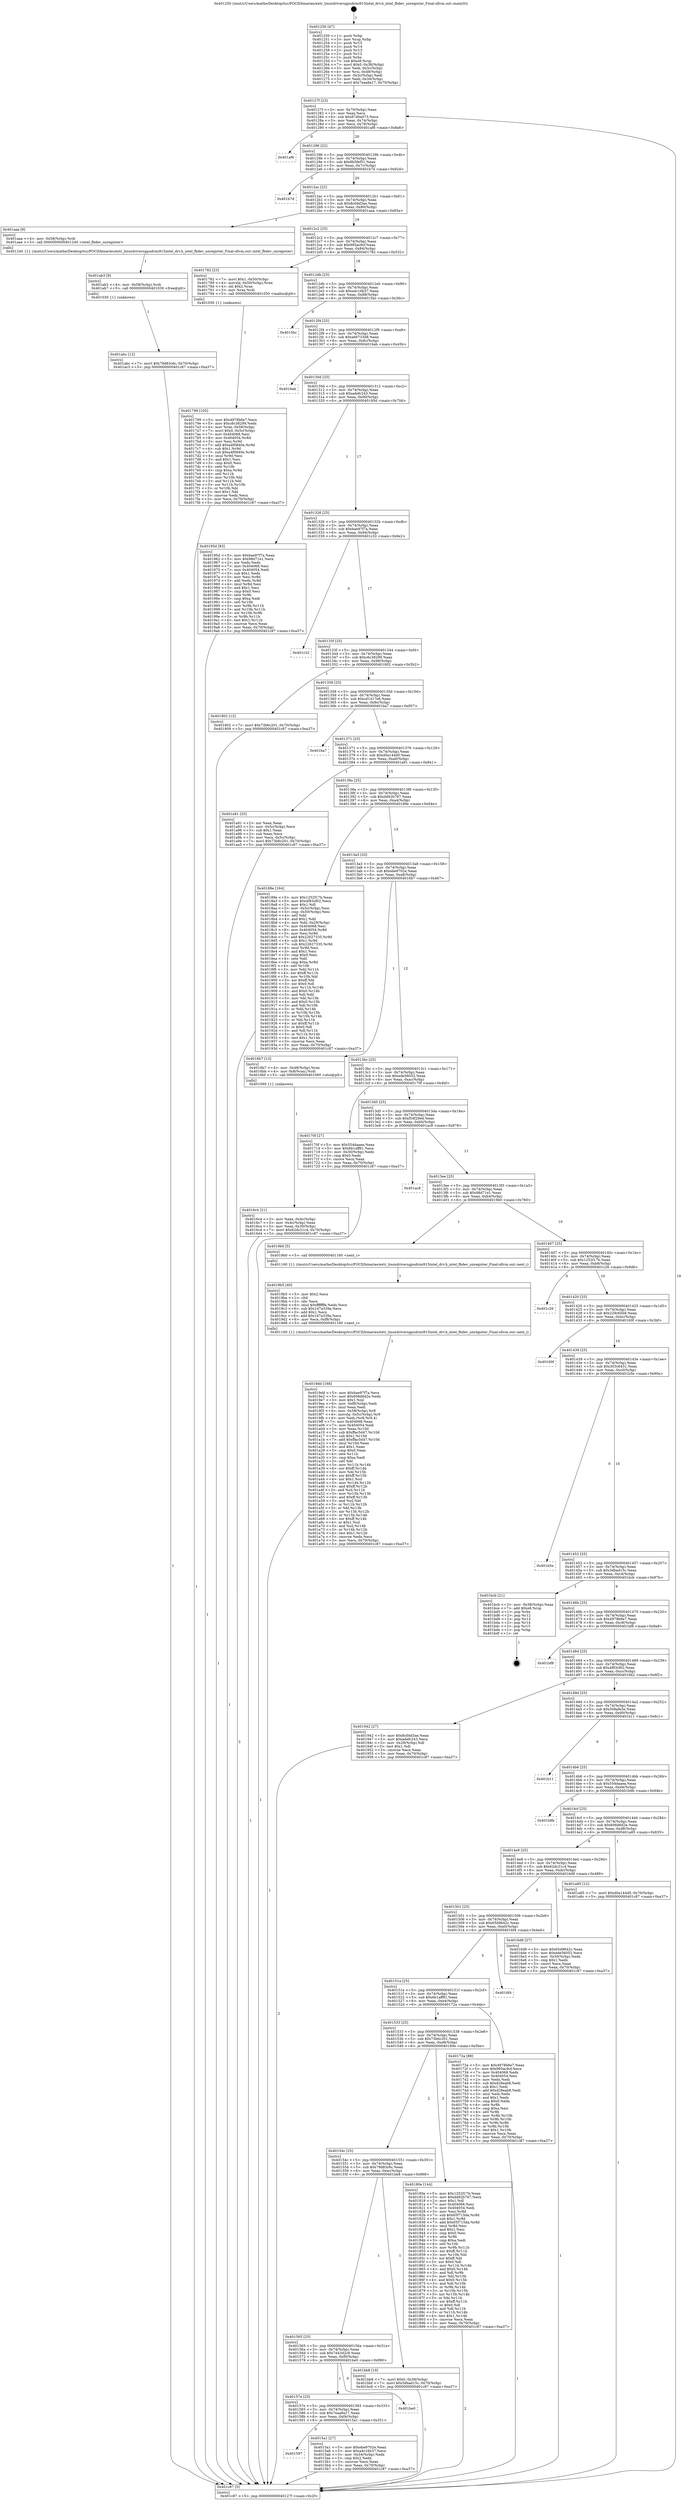digraph "0x401250" {
  label = "0x401250 (/mnt/c/Users/mathe/Desktop/tcc/POCII/binaries/extr_linuxdriversgpudrmi915intel_drv.h_intel_fbdev_unregister_Final-ollvm.out::main(0))"
  labelloc = "t"
  node[shape=record]

  Entry [label="",width=0.3,height=0.3,shape=circle,fillcolor=black,style=filled]
  "0x40127f" [label="{
     0x40127f [23]\l
     | [instrs]\l
     &nbsp;&nbsp;0x40127f \<+3\>: mov -0x70(%rbp),%eax\l
     &nbsp;&nbsp;0x401282 \<+2\>: mov %eax,%ecx\l
     &nbsp;&nbsp;0x401284 \<+6\>: sub $0x87d0a073,%ecx\l
     &nbsp;&nbsp;0x40128a \<+3\>: mov %eax,-0x74(%rbp)\l
     &nbsp;&nbsp;0x40128d \<+3\>: mov %ecx,-0x78(%rbp)\l
     &nbsp;&nbsp;0x401290 \<+6\>: je 0000000000401af6 \<main+0x8a6\>\l
  }"]
  "0x401af6" [label="{
     0x401af6\l
  }", style=dashed]
  "0x401296" [label="{
     0x401296 [22]\l
     | [instrs]\l
     &nbsp;&nbsp;0x401296 \<+5\>: jmp 000000000040129b \<main+0x4b\>\l
     &nbsp;&nbsp;0x40129b \<+3\>: mov -0x74(%rbp),%eax\l
     &nbsp;&nbsp;0x40129e \<+5\>: sub $0x8b5fef51,%eax\l
     &nbsp;&nbsp;0x4012a3 \<+3\>: mov %eax,-0x7c(%rbp)\l
     &nbsp;&nbsp;0x4012a6 \<+6\>: je 0000000000401b7d \<main+0x92d\>\l
  }"]
  Exit [label="",width=0.3,height=0.3,shape=circle,fillcolor=black,style=filled,peripheries=2]
  "0x401b7d" [label="{
     0x401b7d\l
  }", style=dashed]
  "0x4012ac" [label="{
     0x4012ac [22]\l
     | [instrs]\l
     &nbsp;&nbsp;0x4012ac \<+5\>: jmp 00000000004012b1 \<main+0x61\>\l
     &nbsp;&nbsp;0x4012b1 \<+3\>: mov -0x74(%rbp),%eax\l
     &nbsp;&nbsp;0x4012b4 \<+5\>: sub $0x8c0dd3ae,%eax\l
     &nbsp;&nbsp;0x4012b9 \<+3\>: mov %eax,-0x80(%rbp)\l
     &nbsp;&nbsp;0x4012bc \<+6\>: je 0000000000401aaa \<main+0x85a\>\l
  }"]
  "0x401abc" [label="{
     0x401abc [12]\l
     | [instrs]\l
     &nbsp;&nbsp;0x401abc \<+7\>: movl $0x79d83c6c,-0x70(%rbp)\l
     &nbsp;&nbsp;0x401ac3 \<+5\>: jmp 0000000000401c87 \<main+0xa37\>\l
  }"]
  "0x401aaa" [label="{
     0x401aaa [9]\l
     | [instrs]\l
     &nbsp;&nbsp;0x401aaa \<+4\>: mov -0x58(%rbp),%rdi\l
     &nbsp;&nbsp;0x401aae \<+5\>: call 0000000000401240 \<intel_fbdev_unregister\>\l
     | [calls]\l
     &nbsp;&nbsp;0x401240 \{1\} (/mnt/c/Users/mathe/Desktop/tcc/POCII/binaries/extr_linuxdriversgpudrmi915intel_drv.h_intel_fbdev_unregister_Final-ollvm.out::intel_fbdev_unregister)\l
  }"]
  "0x4012c2" [label="{
     0x4012c2 [25]\l
     | [instrs]\l
     &nbsp;&nbsp;0x4012c2 \<+5\>: jmp 00000000004012c7 \<main+0x77\>\l
     &nbsp;&nbsp;0x4012c7 \<+3\>: mov -0x74(%rbp),%eax\l
     &nbsp;&nbsp;0x4012ca \<+5\>: sub $0x995ac9cf,%eax\l
     &nbsp;&nbsp;0x4012cf \<+6\>: mov %eax,-0x84(%rbp)\l
     &nbsp;&nbsp;0x4012d5 \<+6\>: je 0000000000401782 \<main+0x532\>\l
  }"]
  "0x401ab3" [label="{
     0x401ab3 [9]\l
     | [instrs]\l
     &nbsp;&nbsp;0x401ab3 \<+4\>: mov -0x58(%rbp),%rdi\l
     &nbsp;&nbsp;0x401ab7 \<+5\>: call 0000000000401030 \<free@plt\>\l
     | [calls]\l
     &nbsp;&nbsp;0x401030 \{1\} (unknown)\l
  }"]
  "0x401782" [label="{
     0x401782 [23]\l
     | [instrs]\l
     &nbsp;&nbsp;0x401782 \<+7\>: movl $0x1,-0x50(%rbp)\l
     &nbsp;&nbsp;0x401789 \<+4\>: movslq -0x50(%rbp),%rax\l
     &nbsp;&nbsp;0x40178d \<+4\>: shl $0x2,%rax\l
     &nbsp;&nbsp;0x401791 \<+3\>: mov %rax,%rdi\l
     &nbsp;&nbsp;0x401794 \<+5\>: call 0000000000401050 \<malloc@plt\>\l
     | [calls]\l
     &nbsp;&nbsp;0x401050 \{1\} (unknown)\l
  }"]
  "0x4012db" [label="{
     0x4012db [25]\l
     | [instrs]\l
     &nbsp;&nbsp;0x4012db \<+5\>: jmp 00000000004012e0 \<main+0x90\>\l
     &nbsp;&nbsp;0x4012e0 \<+3\>: mov -0x74(%rbp),%eax\l
     &nbsp;&nbsp;0x4012e3 \<+5\>: sub $0xa4c16b37,%eax\l
     &nbsp;&nbsp;0x4012e8 \<+6\>: mov %eax,-0x88(%rbp)\l
     &nbsp;&nbsp;0x4012ee \<+6\>: je 00000000004015bc \<main+0x36c\>\l
  }"]
  "0x4019dd" [label="{
     0x4019dd [168]\l
     | [instrs]\l
     &nbsp;&nbsp;0x4019dd \<+5\>: mov $0xbae97f7a,%ecx\l
     &nbsp;&nbsp;0x4019e2 \<+5\>: mov $0x606d6d2e,%edx\l
     &nbsp;&nbsp;0x4019e7 \<+3\>: mov $0x1,%sil\l
     &nbsp;&nbsp;0x4019ea \<+6\>: mov -0xf8(%rbp),%edi\l
     &nbsp;&nbsp;0x4019f0 \<+3\>: imul %eax,%edi\l
     &nbsp;&nbsp;0x4019f3 \<+4\>: mov -0x58(%rbp),%r8\l
     &nbsp;&nbsp;0x4019f7 \<+4\>: movslq -0x5c(%rbp),%r9\l
     &nbsp;&nbsp;0x4019fb \<+4\>: mov %edi,(%r8,%r9,4)\l
     &nbsp;&nbsp;0x4019ff \<+7\>: mov 0x404068,%eax\l
     &nbsp;&nbsp;0x401a06 \<+7\>: mov 0x404054,%edi\l
     &nbsp;&nbsp;0x401a0d \<+3\>: mov %eax,%r10d\l
     &nbsp;&nbsp;0x401a10 \<+7\>: sub $0xffac5d47,%r10d\l
     &nbsp;&nbsp;0x401a17 \<+4\>: sub $0x1,%r10d\l
     &nbsp;&nbsp;0x401a1b \<+7\>: add $0xffac5d47,%r10d\l
     &nbsp;&nbsp;0x401a22 \<+4\>: imul %r10d,%eax\l
     &nbsp;&nbsp;0x401a26 \<+3\>: and $0x1,%eax\l
     &nbsp;&nbsp;0x401a29 \<+3\>: cmp $0x0,%eax\l
     &nbsp;&nbsp;0x401a2c \<+4\>: sete %r11b\l
     &nbsp;&nbsp;0x401a30 \<+3\>: cmp $0xa,%edi\l
     &nbsp;&nbsp;0x401a33 \<+3\>: setl %bl\l
     &nbsp;&nbsp;0x401a36 \<+3\>: mov %r11b,%r14b\l
     &nbsp;&nbsp;0x401a39 \<+4\>: xor $0xff,%r14b\l
     &nbsp;&nbsp;0x401a3d \<+3\>: mov %bl,%r15b\l
     &nbsp;&nbsp;0x401a40 \<+4\>: xor $0xff,%r15b\l
     &nbsp;&nbsp;0x401a44 \<+4\>: xor $0x1,%sil\l
     &nbsp;&nbsp;0x401a48 \<+3\>: mov %r14b,%r12b\l
     &nbsp;&nbsp;0x401a4b \<+4\>: and $0xff,%r12b\l
     &nbsp;&nbsp;0x401a4f \<+3\>: and %sil,%r11b\l
     &nbsp;&nbsp;0x401a52 \<+3\>: mov %r15b,%r13b\l
     &nbsp;&nbsp;0x401a55 \<+4\>: and $0xff,%r13b\l
     &nbsp;&nbsp;0x401a59 \<+3\>: and %sil,%bl\l
     &nbsp;&nbsp;0x401a5c \<+3\>: or %r11b,%r12b\l
     &nbsp;&nbsp;0x401a5f \<+3\>: or %bl,%r13b\l
     &nbsp;&nbsp;0x401a62 \<+3\>: xor %r13b,%r12b\l
     &nbsp;&nbsp;0x401a65 \<+3\>: or %r15b,%r14b\l
     &nbsp;&nbsp;0x401a68 \<+4\>: xor $0xff,%r14b\l
     &nbsp;&nbsp;0x401a6c \<+4\>: or $0x1,%sil\l
     &nbsp;&nbsp;0x401a70 \<+3\>: and %sil,%r14b\l
     &nbsp;&nbsp;0x401a73 \<+3\>: or %r14b,%r12b\l
     &nbsp;&nbsp;0x401a76 \<+4\>: test $0x1,%r12b\l
     &nbsp;&nbsp;0x401a7a \<+3\>: cmovne %edx,%ecx\l
     &nbsp;&nbsp;0x401a7d \<+3\>: mov %ecx,-0x70(%rbp)\l
     &nbsp;&nbsp;0x401a80 \<+5\>: jmp 0000000000401c87 \<main+0xa37\>\l
  }"]
  "0x4015bc" [label="{
     0x4015bc\l
  }", style=dashed]
  "0x4012f4" [label="{
     0x4012f4 [25]\l
     | [instrs]\l
     &nbsp;&nbsp;0x4012f4 \<+5\>: jmp 00000000004012f9 \<main+0xa9\>\l
     &nbsp;&nbsp;0x4012f9 \<+3\>: mov -0x74(%rbp),%eax\l
     &nbsp;&nbsp;0x4012fc \<+5\>: sub $0xa66733d8,%eax\l
     &nbsp;&nbsp;0x401301 \<+6\>: mov %eax,-0x8c(%rbp)\l
     &nbsp;&nbsp;0x401307 \<+6\>: je 00000000004016ab \<main+0x45b\>\l
  }"]
  "0x4019b5" [label="{
     0x4019b5 [40]\l
     | [instrs]\l
     &nbsp;&nbsp;0x4019b5 \<+5\>: mov $0x2,%ecx\l
     &nbsp;&nbsp;0x4019ba \<+1\>: cltd\l
     &nbsp;&nbsp;0x4019bb \<+2\>: idiv %ecx\l
     &nbsp;&nbsp;0x4019bd \<+6\>: imul $0xfffffffe,%edx,%ecx\l
     &nbsp;&nbsp;0x4019c3 \<+6\>: sub $0x1d7a339a,%ecx\l
     &nbsp;&nbsp;0x4019c9 \<+3\>: add $0x1,%ecx\l
     &nbsp;&nbsp;0x4019cc \<+6\>: add $0x1d7a339a,%ecx\l
     &nbsp;&nbsp;0x4019d2 \<+6\>: mov %ecx,-0xf8(%rbp)\l
     &nbsp;&nbsp;0x4019d8 \<+5\>: call 0000000000401160 \<next_i\>\l
     | [calls]\l
     &nbsp;&nbsp;0x401160 \{1\} (/mnt/c/Users/mathe/Desktop/tcc/POCII/binaries/extr_linuxdriversgpudrmi915intel_drv.h_intel_fbdev_unregister_Final-ollvm.out::next_i)\l
  }"]
  "0x4016ab" [label="{
     0x4016ab\l
  }", style=dashed]
  "0x40130d" [label="{
     0x40130d [25]\l
     | [instrs]\l
     &nbsp;&nbsp;0x40130d \<+5\>: jmp 0000000000401312 \<main+0xc2\>\l
     &nbsp;&nbsp;0x401312 \<+3\>: mov -0x74(%rbp),%eax\l
     &nbsp;&nbsp;0x401315 \<+5\>: sub $0xadefc243,%eax\l
     &nbsp;&nbsp;0x40131a \<+6\>: mov %eax,-0x90(%rbp)\l
     &nbsp;&nbsp;0x401320 \<+6\>: je 000000000040195d \<main+0x70d\>\l
  }"]
  "0x401799" [label="{
     0x401799 [105]\l
     | [instrs]\l
     &nbsp;&nbsp;0x401799 \<+5\>: mov $0x4978b6e7,%ecx\l
     &nbsp;&nbsp;0x40179e \<+5\>: mov $0xc6c38299,%edx\l
     &nbsp;&nbsp;0x4017a3 \<+4\>: mov %rax,-0x58(%rbp)\l
     &nbsp;&nbsp;0x4017a7 \<+7\>: movl $0x0,-0x5c(%rbp)\l
     &nbsp;&nbsp;0x4017ae \<+7\>: mov 0x404068,%esi\l
     &nbsp;&nbsp;0x4017b5 \<+8\>: mov 0x404054,%r8d\l
     &nbsp;&nbsp;0x4017bd \<+3\>: mov %esi,%r9d\l
     &nbsp;&nbsp;0x4017c0 \<+7\>: add $0xa4f0840e,%r9d\l
     &nbsp;&nbsp;0x4017c7 \<+4\>: sub $0x1,%r9d\l
     &nbsp;&nbsp;0x4017cb \<+7\>: sub $0xa4f0840e,%r9d\l
     &nbsp;&nbsp;0x4017d2 \<+4\>: imul %r9d,%esi\l
     &nbsp;&nbsp;0x4017d6 \<+3\>: and $0x1,%esi\l
     &nbsp;&nbsp;0x4017d9 \<+3\>: cmp $0x0,%esi\l
     &nbsp;&nbsp;0x4017dc \<+4\>: sete %r10b\l
     &nbsp;&nbsp;0x4017e0 \<+4\>: cmp $0xa,%r8d\l
     &nbsp;&nbsp;0x4017e4 \<+4\>: setl %r11b\l
     &nbsp;&nbsp;0x4017e8 \<+3\>: mov %r10b,%bl\l
     &nbsp;&nbsp;0x4017eb \<+3\>: and %r11b,%bl\l
     &nbsp;&nbsp;0x4017ee \<+3\>: xor %r11b,%r10b\l
     &nbsp;&nbsp;0x4017f1 \<+3\>: or %r10b,%bl\l
     &nbsp;&nbsp;0x4017f4 \<+3\>: test $0x1,%bl\l
     &nbsp;&nbsp;0x4017f7 \<+3\>: cmovne %edx,%ecx\l
     &nbsp;&nbsp;0x4017fa \<+3\>: mov %ecx,-0x70(%rbp)\l
     &nbsp;&nbsp;0x4017fd \<+5\>: jmp 0000000000401c87 \<main+0xa37\>\l
  }"]
  "0x40195d" [label="{
     0x40195d [83]\l
     | [instrs]\l
     &nbsp;&nbsp;0x40195d \<+5\>: mov $0xbae97f7a,%eax\l
     &nbsp;&nbsp;0x401962 \<+5\>: mov $0x98d71e1,%ecx\l
     &nbsp;&nbsp;0x401967 \<+2\>: xor %edx,%edx\l
     &nbsp;&nbsp;0x401969 \<+7\>: mov 0x404068,%esi\l
     &nbsp;&nbsp;0x401970 \<+7\>: mov 0x404054,%edi\l
     &nbsp;&nbsp;0x401977 \<+3\>: sub $0x1,%edx\l
     &nbsp;&nbsp;0x40197a \<+3\>: mov %esi,%r8d\l
     &nbsp;&nbsp;0x40197d \<+3\>: add %edx,%r8d\l
     &nbsp;&nbsp;0x401980 \<+4\>: imul %r8d,%esi\l
     &nbsp;&nbsp;0x401984 \<+3\>: and $0x1,%esi\l
     &nbsp;&nbsp;0x401987 \<+3\>: cmp $0x0,%esi\l
     &nbsp;&nbsp;0x40198a \<+4\>: sete %r9b\l
     &nbsp;&nbsp;0x40198e \<+3\>: cmp $0xa,%edi\l
     &nbsp;&nbsp;0x401991 \<+4\>: setl %r10b\l
     &nbsp;&nbsp;0x401995 \<+3\>: mov %r9b,%r11b\l
     &nbsp;&nbsp;0x401998 \<+3\>: and %r10b,%r11b\l
     &nbsp;&nbsp;0x40199b \<+3\>: xor %r10b,%r9b\l
     &nbsp;&nbsp;0x40199e \<+3\>: or %r9b,%r11b\l
     &nbsp;&nbsp;0x4019a1 \<+4\>: test $0x1,%r11b\l
     &nbsp;&nbsp;0x4019a5 \<+3\>: cmovne %ecx,%eax\l
     &nbsp;&nbsp;0x4019a8 \<+3\>: mov %eax,-0x70(%rbp)\l
     &nbsp;&nbsp;0x4019ab \<+5\>: jmp 0000000000401c87 \<main+0xa37\>\l
  }"]
  "0x401326" [label="{
     0x401326 [25]\l
     | [instrs]\l
     &nbsp;&nbsp;0x401326 \<+5\>: jmp 000000000040132b \<main+0xdb\>\l
     &nbsp;&nbsp;0x40132b \<+3\>: mov -0x74(%rbp),%eax\l
     &nbsp;&nbsp;0x40132e \<+5\>: sub $0xbae97f7a,%eax\l
     &nbsp;&nbsp;0x401333 \<+6\>: mov %eax,-0x94(%rbp)\l
     &nbsp;&nbsp;0x401339 \<+6\>: je 0000000000401c32 \<main+0x9e2\>\l
  }"]
  "0x4016c4" [label="{
     0x4016c4 [21]\l
     | [instrs]\l
     &nbsp;&nbsp;0x4016c4 \<+3\>: mov %eax,-0x4c(%rbp)\l
     &nbsp;&nbsp;0x4016c7 \<+3\>: mov -0x4c(%rbp),%eax\l
     &nbsp;&nbsp;0x4016ca \<+3\>: mov %eax,-0x30(%rbp)\l
     &nbsp;&nbsp;0x4016cd \<+7\>: movl $0x62dc31c4,-0x70(%rbp)\l
     &nbsp;&nbsp;0x4016d4 \<+5\>: jmp 0000000000401c87 \<main+0xa37\>\l
  }"]
  "0x401c32" [label="{
     0x401c32\l
  }", style=dashed]
  "0x40133f" [label="{
     0x40133f [25]\l
     | [instrs]\l
     &nbsp;&nbsp;0x40133f \<+5\>: jmp 0000000000401344 \<main+0xf4\>\l
     &nbsp;&nbsp;0x401344 \<+3\>: mov -0x74(%rbp),%eax\l
     &nbsp;&nbsp;0x401347 \<+5\>: sub $0xc6c38299,%eax\l
     &nbsp;&nbsp;0x40134c \<+6\>: mov %eax,-0x98(%rbp)\l
     &nbsp;&nbsp;0x401352 \<+6\>: je 0000000000401802 \<main+0x5b2\>\l
  }"]
  "0x401250" [label="{
     0x401250 [47]\l
     | [instrs]\l
     &nbsp;&nbsp;0x401250 \<+1\>: push %rbp\l
     &nbsp;&nbsp;0x401251 \<+3\>: mov %rsp,%rbp\l
     &nbsp;&nbsp;0x401254 \<+2\>: push %r15\l
     &nbsp;&nbsp;0x401256 \<+2\>: push %r14\l
     &nbsp;&nbsp;0x401258 \<+2\>: push %r13\l
     &nbsp;&nbsp;0x40125a \<+2\>: push %r12\l
     &nbsp;&nbsp;0x40125c \<+1\>: push %rbx\l
     &nbsp;&nbsp;0x40125d \<+7\>: sub $0xe8,%rsp\l
     &nbsp;&nbsp;0x401264 \<+7\>: movl $0x0,-0x38(%rbp)\l
     &nbsp;&nbsp;0x40126b \<+3\>: mov %edi,-0x3c(%rbp)\l
     &nbsp;&nbsp;0x40126e \<+4\>: mov %rsi,-0x48(%rbp)\l
     &nbsp;&nbsp;0x401272 \<+3\>: mov -0x3c(%rbp),%edi\l
     &nbsp;&nbsp;0x401275 \<+3\>: mov %edi,-0x34(%rbp)\l
     &nbsp;&nbsp;0x401278 \<+7\>: movl $0x7eaa8a17,-0x70(%rbp)\l
  }"]
  "0x401802" [label="{
     0x401802 [12]\l
     | [instrs]\l
     &nbsp;&nbsp;0x401802 \<+7\>: movl $0x73b6c201,-0x70(%rbp)\l
     &nbsp;&nbsp;0x401809 \<+5\>: jmp 0000000000401c87 \<main+0xa37\>\l
  }"]
  "0x401358" [label="{
     0x401358 [25]\l
     | [instrs]\l
     &nbsp;&nbsp;0x401358 \<+5\>: jmp 000000000040135d \<main+0x10d\>\l
     &nbsp;&nbsp;0x40135d \<+3\>: mov -0x74(%rbp),%eax\l
     &nbsp;&nbsp;0x401360 \<+5\>: sub $0xcd1417e6,%eax\l
     &nbsp;&nbsp;0x401365 \<+6\>: mov %eax,-0x9c(%rbp)\l
     &nbsp;&nbsp;0x40136b \<+6\>: je 0000000000401ba7 \<main+0x957\>\l
  }"]
  "0x401c87" [label="{
     0x401c87 [5]\l
     | [instrs]\l
     &nbsp;&nbsp;0x401c87 \<+5\>: jmp 000000000040127f \<main+0x2f\>\l
  }"]
  "0x401ba7" [label="{
     0x401ba7\l
  }", style=dashed]
  "0x401371" [label="{
     0x401371 [25]\l
     | [instrs]\l
     &nbsp;&nbsp;0x401371 \<+5\>: jmp 0000000000401376 \<main+0x126\>\l
     &nbsp;&nbsp;0x401376 \<+3\>: mov -0x74(%rbp),%eax\l
     &nbsp;&nbsp;0x401379 \<+5\>: sub $0xd0a144d0,%eax\l
     &nbsp;&nbsp;0x40137e \<+6\>: mov %eax,-0xa0(%rbp)\l
     &nbsp;&nbsp;0x401384 \<+6\>: je 0000000000401a91 \<main+0x841\>\l
  }"]
  "0x401597" [label="{
     0x401597\l
  }", style=dashed]
  "0x401a91" [label="{
     0x401a91 [25]\l
     | [instrs]\l
     &nbsp;&nbsp;0x401a91 \<+2\>: xor %eax,%eax\l
     &nbsp;&nbsp;0x401a93 \<+3\>: mov -0x5c(%rbp),%ecx\l
     &nbsp;&nbsp;0x401a96 \<+3\>: sub $0x1,%eax\l
     &nbsp;&nbsp;0x401a99 \<+2\>: sub %eax,%ecx\l
     &nbsp;&nbsp;0x401a9b \<+3\>: mov %ecx,-0x5c(%rbp)\l
     &nbsp;&nbsp;0x401a9e \<+7\>: movl $0x73b6c201,-0x70(%rbp)\l
     &nbsp;&nbsp;0x401aa5 \<+5\>: jmp 0000000000401c87 \<main+0xa37\>\l
  }"]
  "0x40138a" [label="{
     0x40138a [25]\l
     | [instrs]\l
     &nbsp;&nbsp;0x40138a \<+5\>: jmp 000000000040138f \<main+0x13f\>\l
     &nbsp;&nbsp;0x40138f \<+3\>: mov -0x74(%rbp),%eax\l
     &nbsp;&nbsp;0x401392 \<+5\>: sub $0xdd92b767,%eax\l
     &nbsp;&nbsp;0x401397 \<+6\>: mov %eax,-0xa4(%rbp)\l
     &nbsp;&nbsp;0x40139d \<+6\>: je 000000000040189e \<main+0x64e\>\l
  }"]
  "0x4015a1" [label="{
     0x4015a1 [27]\l
     | [instrs]\l
     &nbsp;&nbsp;0x4015a1 \<+5\>: mov $0xebe9702e,%eax\l
     &nbsp;&nbsp;0x4015a6 \<+5\>: mov $0xa4c16b37,%ecx\l
     &nbsp;&nbsp;0x4015ab \<+3\>: mov -0x34(%rbp),%edx\l
     &nbsp;&nbsp;0x4015ae \<+3\>: cmp $0x2,%edx\l
     &nbsp;&nbsp;0x4015b1 \<+3\>: cmovne %ecx,%eax\l
     &nbsp;&nbsp;0x4015b4 \<+3\>: mov %eax,-0x70(%rbp)\l
     &nbsp;&nbsp;0x4015b7 \<+5\>: jmp 0000000000401c87 \<main+0xa37\>\l
  }"]
  "0x40189e" [label="{
     0x40189e [164]\l
     | [instrs]\l
     &nbsp;&nbsp;0x40189e \<+5\>: mov $0x1252f17b,%eax\l
     &nbsp;&nbsp;0x4018a3 \<+5\>: mov $0x4f93cf02,%ecx\l
     &nbsp;&nbsp;0x4018a8 \<+2\>: mov $0x1,%dl\l
     &nbsp;&nbsp;0x4018aa \<+3\>: mov -0x5c(%rbp),%esi\l
     &nbsp;&nbsp;0x4018ad \<+3\>: cmp -0x50(%rbp),%esi\l
     &nbsp;&nbsp;0x4018b0 \<+4\>: setl %dil\l
     &nbsp;&nbsp;0x4018b4 \<+4\>: and $0x1,%dil\l
     &nbsp;&nbsp;0x4018b8 \<+4\>: mov %dil,-0x29(%rbp)\l
     &nbsp;&nbsp;0x4018bc \<+7\>: mov 0x404068,%esi\l
     &nbsp;&nbsp;0x4018c3 \<+8\>: mov 0x404054,%r8d\l
     &nbsp;&nbsp;0x4018cb \<+3\>: mov %esi,%r9d\l
     &nbsp;&nbsp;0x4018ce \<+7\>: add $0x22627335,%r9d\l
     &nbsp;&nbsp;0x4018d5 \<+4\>: sub $0x1,%r9d\l
     &nbsp;&nbsp;0x4018d9 \<+7\>: sub $0x22627335,%r9d\l
     &nbsp;&nbsp;0x4018e0 \<+4\>: imul %r9d,%esi\l
     &nbsp;&nbsp;0x4018e4 \<+3\>: and $0x1,%esi\l
     &nbsp;&nbsp;0x4018e7 \<+3\>: cmp $0x0,%esi\l
     &nbsp;&nbsp;0x4018ea \<+4\>: sete %dil\l
     &nbsp;&nbsp;0x4018ee \<+4\>: cmp $0xa,%r8d\l
     &nbsp;&nbsp;0x4018f2 \<+4\>: setl %r10b\l
     &nbsp;&nbsp;0x4018f6 \<+3\>: mov %dil,%r11b\l
     &nbsp;&nbsp;0x4018f9 \<+4\>: xor $0xff,%r11b\l
     &nbsp;&nbsp;0x4018fd \<+3\>: mov %r10b,%bl\l
     &nbsp;&nbsp;0x401900 \<+3\>: xor $0xff,%bl\l
     &nbsp;&nbsp;0x401903 \<+3\>: xor $0x0,%dl\l
     &nbsp;&nbsp;0x401906 \<+3\>: mov %r11b,%r14b\l
     &nbsp;&nbsp;0x401909 \<+4\>: and $0x0,%r14b\l
     &nbsp;&nbsp;0x40190d \<+3\>: and %dl,%dil\l
     &nbsp;&nbsp;0x401910 \<+3\>: mov %bl,%r15b\l
     &nbsp;&nbsp;0x401913 \<+4\>: and $0x0,%r15b\l
     &nbsp;&nbsp;0x401917 \<+3\>: and %dl,%r10b\l
     &nbsp;&nbsp;0x40191a \<+3\>: or %dil,%r14b\l
     &nbsp;&nbsp;0x40191d \<+3\>: or %r10b,%r15b\l
     &nbsp;&nbsp;0x401920 \<+3\>: xor %r15b,%r14b\l
     &nbsp;&nbsp;0x401923 \<+3\>: or %bl,%r11b\l
     &nbsp;&nbsp;0x401926 \<+4\>: xor $0xff,%r11b\l
     &nbsp;&nbsp;0x40192a \<+3\>: or $0x0,%dl\l
     &nbsp;&nbsp;0x40192d \<+3\>: and %dl,%r11b\l
     &nbsp;&nbsp;0x401930 \<+3\>: or %r11b,%r14b\l
     &nbsp;&nbsp;0x401933 \<+4\>: test $0x1,%r14b\l
     &nbsp;&nbsp;0x401937 \<+3\>: cmovne %ecx,%eax\l
     &nbsp;&nbsp;0x40193a \<+3\>: mov %eax,-0x70(%rbp)\l
     &nbsp;&nbsp;0x40193d \<+5\>: jmp 0000000000401c87 \<main+0xa37\>\l
  }"]
  "0x4013a3" [label="{
     0x4013a3 [25]\l
     | [instrs]\l
     &nbsp;&nbsp;0x4013a3 \<+5\>: jmp 00000000004013a8 \<main+0x158\>\l
     &nbsp;&nbsp;0x4013a8 \<+3\>: mov -0x74(%rbp),%eax\l
     &nbsp;&nbsp;0x4013ab \<+5\>: sub $0xebe9702e,%eax\l
     &nbsp;&nbsp;0x4013b0 \<+6\>: mov %eax,-0xa8(%rbp)\l
     &nbsp;&nbsp;0x4013b6 \<+6\>: je 00000000004016b7 \<main+0x467\>\l
  }"]
  "0x40157e" [label="{
     0x40157e [25]\l
     | [instrs]\l
     &nbsp;&nbsp;0x40157e \<+5\>: jmp 0000000000401583 \<main+0x333\>\l
     &nbsp;&nbsp;0x401583 \<+3\>: mov -0x74(%rbp),%eax\l
     &nbsp;&nbsp;0x401586 \<+5\>: sub $0x7eaa8a17,%eax\l
     &nbsp;&nbsp;0x40158b \<+6\>: mov %eax,-0xf4(%rbp)\l
     &nbsp;&nbsp;0x401591 \<+6\>: je 00000000004015a1 \<main+0x351\>\l
  }"]
  "0x4016b7" [label="{
     0x4016b7 [13]\l
     | [instrs]\l
     &nbsp;&nbsp;0x4016b7 \<+4\>: mov -0x48(%rbp),%rax\l
     &nbsp;&nbsp;0x4016bb \<+4\>: mov 0x8(%rax),%rdi\l
     &nbsp;&nbsp;0x4016bf \<+5\>: call 0000000000401060 \<atoi@plt\>\l
     | [calls]\l
     &nbsp;&nbsp;0x401060 \{1\} (unknown)\l
  }"]
  "0x4013bc" [label="{
     0x4013bc [25]\l
     | [instrs]\l
     &nbsp;&nbsp;0x4013bc \<+5\>: jmp 00000000004013c1 \<main+0x171\>\l
     &nbsp;&nbsp;0x4013c1 \<+3\>: mov -0x74(%rbp),%eax\l
     &nbsp;&nbsp;0x4013c4 \<+5\>: sub $0xede56052,%eax\l
     &nbsp;&nbsp;0x4013c9 \<+6\>: mov %eax,-0xac(%rbp)\l
     &nbsp;&nbsp;0x4013cf \<+6\>: je 000000000040170f \<main+0x4bf\>\l
  }"]
  "0x401be0" [label="{
     0x401be0\l
  }", style=dashed]
  "0x40170f" [label="{
     0x40170f [27]\l
     | [instrs]\l
     &nbsp;&nbsp;0x40170f \<+5\>: mov $0x554daaea,%eax\l
     &nbsp;&nbsp;0x401714 \<+5\>: mov $0x6b1aff91,%ecx\l
     &nbsp;&nbsp;0x401719 \<+3\>: mov -0x30(%rbp),%edx\l
     &nbsp;&nbsp;0x40171c \<+3\>: cmp $0x0,%edx\l
     &nbsp;&nbsp;0x40171f \<+3\>: cmove %ecx,%eax\l
     &nbsp;&nbsp;0x401722 \<+3\>: mov %eax,-0x70(%rbp)\l
     &nbsp;&nbsp;0x401725 \<+5\>: jmp 0000000000401c87 \<main+0xa37\>\l
  }"]
  "0x4013d5" [label="{
     0x4013d5 [25]\l
     | [instrs]\l
     &nbsp;&nbsp;0x4013d5 \<+5\>: jmp 00000000004013da \<main+0x18a\>\l
     &nbsp;&nbsp;0x4013da \<+3\>: mov -0x74(%rbp),%eax\l
     &nbsp;&nbsp;0x4013dd \<+5\>: sub $0xf54f29ed,%eax\l
     &nbsp;&nbsp;0x4013e2 \<+6\>: mov %eax,-0xb0(%rbp)\l
     &nbsp;&nbsp;0x4013e8 \<+6\>: je 0000000000401ac8 \<main+0x878\>\l
  }"]
  "0x401565" [label="{
     0x401565 [25]\l
     | [instrs]\l
     &nbsp;&nbsp;0x401565 \<+5\>: jmp 000000000040156a \<main+0x31a\>\l
     &nbsp;&nbsp;0x40156a \<+3\>: mov -0x74(%rbp),%eax\l
     &nbsp;&nbsp;0x40156d \<+5\>: sub $0x7d43d2c9,%eax\l
     &nbsp;&nbsp;0x401572 \<+6\>: mov %eax,-0xf0(%rbp)\l
     &nbsp;&nbsp;0x401578 \<+6\>: je 0000000000401be0 \<main+0x990\>\l
  }"]
  "0x401ac8" [label="{
     0x401ac8\l
  }", style=dashed]
  "0x4013ee" [label="{
     0x4013ee [25]\l
     | [instrs]\l
     &nbsp;&nbsp;0x4013ee \<+5\>: jmp 00000000004013f3 \<main+0x1a3\>\l
     &nbsp;&nbsp;0x4013f3 \<+3\>: mov -0x74(%rbp),%eax\l
     &nbsp;&nbsp;0x4013f6 \<+5\>: sub $0x98d71e1,%eax\l
     &nbsp;&nbsp;0x4013fb \<+6\>: mov %eax,-0xb4(%rbp)\l
     &nbsp;&nbsp;0x401401 \<+6\>: je 00000000004019b0 \<main+0x760\>\l
  }"]
  "0x401bb8" [label="{
     0x401bb8 [19]\l
     | [instrs]\l
     &nbsp;&nbsp;0x401bb8 \<+7\>: movl $0x0,-0x38(%rbp)\l
     &nbsp;&nbsp;0x401bbf \<+7\>: movl $0x3dbad15c,-0x70(%rbp)\l
     &nbsp;&nbsp;0x401bc6 \<+5\>: jmp 0000000000401c87 \<main+0xa37\>\l
  }"]
  "0x4019b0" [label="{
     0x4019b0 [5]\l
     | [instrs]\l
     &nbsp;&nbsp;0x4019b0 \<+5\>: call 0000000000401160 \<next_i\>\l
     | [calls]\l
     &nbsp;&nbsp;0x401160 \{1\} (/mnt/c/Users/mathe/Desktop/tcc/POCII/binaries/extr_linuxdriversgpudrmi915intel_drv.h_intel_fbdev_unregister_Final-ollvm.out::next_i)\l
  }"]
  "0x401407" [label="{
     0x401407 [25]\l
     | [instrs]\l
     &nbsp;&nbsp;0x401407 \<+5\>: jmp 000000000040140c \<main+0x1bc\>\l
     &nbsp;&nbsp;0x40140c \<+3\>: mov -0x74(%rbp),%eax\l
     &nbsp;&nbsp;0x40140f \<+5\>: sub $0x1252f17b,%eax\l
     &nbsp;&nbsp;0x401414 \<+6\>: mov %eax,-0xb8(%rbp)\l
     &nbsp;&nbsp;0x40141a \<+6\>: je 0000000000401c26 \<main+0x9d6\>\l
  }"]
  "0x40154c" [label="{
     0x40154c [25]\l
     | [instrs]\l
     &nbsp;&nbsp;0x40154c \<+5\>: jmp 0000000000401551 \<main+0x301\>\l
     &nbsp;&nbsp;0x401551 \<+3\>: mov -0x74(%rbp),%eax\l
     &nbsp;&nbsp;0x401554 \<+5\>: sub $0x79d83c6c,%eax\l
     &nbsp;&nbsp;0x401559 \<+6\>: mov %eax,-0xec(%rbp)\l
     &nbsp;&nbsp;0x40155f \<+6\>: je 0000000000401bb8 \<main+0x968\>\l
  }"]
  "0x401c26" [label="{
     0x401c26\l
  }", style=dashed]
  "0x401420" [label="{
     0x401420 [25]\l
     | [instrs]\l
     &nbsp;&nbsp;0x401420 \<+5\>: jmp 0000000000401425 \<main+0x1d5\>\l
     &nbsp;&nbsp;0x401425 \<+3\>: mov -0x74(%rbp),%eax\l
     &nbsp;&nbsp;0x401428 \<+5\>: sub $0x229c65b8,%eax\l
     &nbsp;&nbsp;0x40142d \<+6\>: mov %eax,-0xbc(%rbp)\l
     &nbsp;&nbsp;0x401433 \<+6\>: je 000000000040160f \<main+0x3bf\>\l
  }"]
  "0x40180e" [label="{
     0x40180e [144]\l
     | [instrs]\l
     &nbsp;&nbsp;0x40180e \<+5\>: mov $0x1252f17b,%eax\l
     &nbsp;&nbsp;0x401813 \<+5\>: mov $0xdd92b767,%ecx\l
     &nbsp;&nbsp;0x401818 \<+2\>: mov $0x1,%dl\l
     &nbsp;&nbsp;0x40181a \<+7\>: mov 0x404068,%esi\l
     &nbsp;&nbsp;0x401821 \<+7\>: mov 0x404054,%edi\l
     &nbsp;&nbsp;0x401828 \<+3\>: mov %esi,%r8d\l
     &nbsp;&nbsp;0x40182b \<+7\>: sub $0x65f715da,%r8d\l
     &nbsp;&nbsp;0x401832 \<+4\>: sub $0x1,%r8d\l
     &nbsp;&nbsp;0x401836 \<+7\>: add $0x65f715da,%r8d\l
     &nbsp;&nbsp;0x40183d \<+4\>: imul %r8d,%esi\l
     &nbsp;&nbsp;0x401841 \<+3\>: and $0x1,%esi\l
     &nbsp;&nbsp;0x401844 \<+3\>: cmp $0x0,%esi\l
     &nbsp;&nbsp;0x401847 \<+4\>: sete %r9b\l
     &nbsp;&nbsp;0x40184b \<+3\>: cmp $0xa,%edi\l
     &nbsp;&nbsp;0x40184e \<+4\>: setl %r10b\l
     &nbsp;&nbsp;0x401852 \<+3\>: mov %r9b,%r11b\l
     &nbsp;&nbsp;0x401855 \<+4\>: xor $0xff,%r11b\l
     &nbsp;&nbsp;0x401859 \<+3\>: mov %r10b,%bl\l
     &nbsp;&nbsp;0x40185c \<+3\>: xor $0xff,%bl\l
     &nbsp;&nbsp;0x40185f \<+3\>: xor $0x0,%dl\l
     &nbsp;&nbsp;0x401862 \<+3\>: mov %r11b,%r14b\l
     &nbsp;&nbsp;0x401865 \<+4\>: and $0x0,%r14b\l
     &nbsp;&nbsp;0x401869 \<+3\>: and %dl,%r9b\l
     &nbsp;&nbsp;0x40186c \<+3\>: mov %bl,%r15b\l
     &nbsp;&nbsp;0x40186f \<+4\>: and $0x0,%r15b\l
     &nbsp;&nbsp;0x401873 \<+3\>: and %dl,%r10b\l
     &nbsp;&nbsp;0x401876 \<+3\>: or %r9b,%r14b\l
     &nbsp;&nbsp;0x401879 \<+3\>: or %r10b,%r15b\l
     &nbsp;&nbsp;0x40187c \<+3\>: xor %r15b,%r14b\l
     &nbsp;&nbsp;0x40187f \<+3\>: or %bl,%r11b\l
     &nbsp;&nbsp;0x401882 \<+4\>: xor $0xff,%r11b\l
     &nbsp;&nbsp;0x401886 \<+3\>: or $0x0,%dl\l
     &nbsp;&nbsp;0x401889 \<+3\>: and %dl,%r11b\l
     &nbsp;&nbsp;0x40188c \<+3\>: or %r11b,%r14b\l
     &nbsp;&nbsp;0x40188f \<+4\>: test $0x1,%r14b\l
     &nbsp;&nbsp;0x401893 \<+3\>: cmovne %ecx,%eax\l
     &nbsp;&nbsp;0x401896 \<+3\>: mov %eax,-0x70(%rbp)\l
     &nbsp;&nbsp;0x401899 \<+5\>: jmp 0000000000401c87 \<main+0xa37\>\l
  }"]
  "0x40160f" [label="{
     0x40160f\l
  }", style=dashed]
  "0x401439" [label="{
     0x401439 [25]\l
     | [instrs]\l
     &nbsp;&nbsp;0x401439 \<+5\>: jmp 000000000040143e \<main+0x1ee\>\l
     &nbsp;&nbsp;0x40143e \<+3\>: mov -0x74(%rbp),%eax\l
     &nbsp;&nbsp;0x401441 \<+5\>: sub $0x303c6431,%eax\l
     &nbsp;&nbsp;0x401446 \<+6\>: mov %eax,-0xc0(%rbp)\l
     &nbsp;&nbsp;0x40144c \<+6\>: je 0000000000401b5e \<main+0x90e\>\l
  }"]
  "0x401533" [label="{
     0x401533 [25]\l
     | [instrs]\l
     &nbsp;&nbsp;0x401533 \<+5\>: jmp 0000000000401538 \<main+0x2e8\>\l
     &nbsp;&nbsp;0x401538 \<+3\>: mov -0x74(%rbp),%eax\l
     &nbsp;&nbsp;0x40153b \<+5\>: sub $0x73b6c201,%eax\l
     &nbsp;&nbsp;0x401540 \<+6\>: mov %eax,-0xe8(%rbp)\l
     &nbsp;&nbsp;0x401546 \<+6\>: je 000000000040180e \<main+0x5be\>\l
  }"]
  "0x401b5e" [label="{
     0x401b5e\l
  }", style=dashed]
  "0x401452" [label="{
     0x401452 [25]\l
     | [instrs]\l
     &nbsp;&nbsp;0x401452 \<+5\>: jmp 0000000000401457 \<main+0x207\>\l
     &nbsp;&nbsp;0x401457 \<+3\>: mov -0x74(%rbp),%eax\l
     &nbsp;&nbsp;0x40145a \<+5\>: sub $0x3dbad15c,%eax\l
     &nbsp;&nbsp;0x40145f \<+6\>: mov %eax,-0xc4(%rbp)\l
     &nbsp;&nbsp;0x401465 \<+6\>: je 0000000000401bcb \<main+0x97b\>\l
  }"]
  "0x40172a" [label="{
     0x40172a [88]\l
     | [instrs]\l
     &nbsp;&nbsp;0x40172a \<+5\>: mov $0x4978b6e7,%eax\l
     &nbsp;&nbsp;0x40172f \<+5\>: mov $0x995ac9cf,%ecx\l
     &nbsp;&nbsp;0x401734 \<+7\>: mov 0x404068,%edx\l
     &nbsp;&nbsp;0x40173b \<+7\>: mov 0x404054,%esi\l
     &nbsp;&nbsp;0x401742 \<+2\>: mov %edx,%edi\l
     &nbsp;&nbsp;0x401744 \<+6\>: sub $0xd28eab8,%edi\l
     &nbsp;&nbsp;0x40174a \<+3\>: sub $0x1,%edi\l
     &nbsp;&nbsp;0x40174d \<+6\>: add $0xd28eab8,%edi\l
     &nbsp;&nbsp;0x401753 \<+3\>: imul %edi,%edx\l
     &nbsp;&nbsp;0x401756 \<+3\>: and $0x1,%edx\l
     &nbsp;&nbsp;0x401759 \<+3\>: cmp $0x0,%edx\l
     &nbsp;&nbsp;0x40175c \<+4\>: sete %r8b\l
     &nbsp;&nbsp;0x401760 \<+3\>: cmp $0xa,%esi\l
     &nbsp;&nbsp;0x401763 \<+4\>: setl %r9b\l
     &nbsp;&nbsp;0x401767 \<+3\>: mov %r8b,%r10b\l
     &nbsp;&nbsp;0x40176a \<+3\>: and %r9b,%r10b\l
     &nbsp;&nbsp;0x40176d \<+3\>: xor %r9b,%r8b\l
     &nbsp;&nbsp;0x401770 \<+3\>: or %r8b,%r10b\l
     &nbsp;&nbsp;0x401773 \<+4\>: test $0x1,%r10b\l
     &nbsp;&nbsp;0x401777 \<+3\>: cmovne %ecx,%eax\l
     &nbsp;&nbsp;0x40177a \<+3\>: mov %eax,-0x70(%rbp)\l
     &nbsp;&nbsp;0x40177d \<+5\>: jmp 0000000000401c87 \<main+0xa37\>\l
  }"]
  "0x401bcb" [label="{
     0x401bcb [21]\l
     | [instrs]\l
     &nbsp;&nbsp;0x401bcb \<+3\>: mov -0x38(%rbp),%eax\l
     &nbsp;&nbsp;0x401bce \<+7\>: add $0xe8,%rsp\l
     &nbsp;&nbsp;0x401bd5 \<+1\>: pop %rbx\l
     &nbsp;&nbsp;0x401bd6 \<+2\>: pop %r12\l
     &nbsp;&nbsp;0x401bd8 \<+2\>: pop %r13\l
     &nbsp;&nbsp;0x401bda \<+2\>: pop %r14\l
     &nbsp;&nbsp;0x401bdc \<+2\>: pop %r15\l
     &nbsp;&nbsp;0x401bde \<+1\>: pop %rbp\l
     &nbsp;&nbsp;0x401bdf \<+1\>: ret\l
  }"]
  "0x40146b" [label="{
     0x40146b [25]\l
     | [instrs]\l
     &nbsp;&nbsp;0x40146b \<+5\>: jmp 0000000000401470 \<main+0x220\>\l
     &nbsp;&nbsp;0x401470 \<+3\>: mov -0x74(%rbp),%eax\l
     &nbsp;&nbsp;0x401473 \<+5\>: sub $0x4978b6e7,%eax\l
     &nbsp;&nbsp;0x401478 \<+6\>: mov %eax,-0xc8(%rbp)\l
     &nbsp;&nbsp;0x40147e \<+6\>: je 0000000000401bf8 \<main+0x9a8\>\l
  }"]
  "0x40151a" [label="{
     0x40151a [25]\l
     | [instrs]\l
     &nbsp;&nbsp;0x40151a \<+5\>: jmp 000000000040151f \<main+0x2cf\>\l
     &nbsp;&nbsp;0x40151f \<+3\>: mov -0x74(%rbp),%eax\l
     &nbsp;&nbsp;0x401522 \<+5\>: sub $0x6b1aff91,%eax\l
     &nbsp;&nbsp;0x401527 \<+6\>: mov %eax,-0xe4(%rbp)\l
     &nbsp;&nbsp;0x40152d \<+6\>: je 000000000040172a \<main+0x4da\>\l
  }"]
  "0x401bf8" [label="{
     0x401bf8\l
  }", style=dashed]
  "0x401484" [label="{
     0x401484 [25]\l
     | [instrs]\l
     &nbsp;&nbsp;0x401484 \<+5\>: jmp 0000000000401489 \<main+0x239\>\l
     &nbsp;&nbsp;0x401489 \<+3\>: mov -0x74(%rbp),%eax\l
     &nbsp;&nbsp;0x40148c \<+5\>: sub $0x4f93cf02,%eax\l
     &nbsp;&nbsp;0x401491 \<+6\>: mov %eax,-0xcc(%rbp)\l
     &nbsp;&nbsp;0x401497 \<+6\>: je 0000000000401942 \<main+0x6f2\>\l
  }"]
  "0x4016f4" [label="{
     0x4016f4\l
  }", style=dashed]
  "0x401942" [label="{
     0x401942 [27]\l
     | [instrs]\l
     &nbsp;&nbsp;0x401942 \<+5\>: mov $0x8c0dd3ae,%eax\l
     &nbsp;&nbsp;0x401947 \<+5\>: mov $0xadefc243,%ecx\l
     &nbsp;&nbsp;0x40194c \<+3\>: mov -0x29(%rbp),%dl\l
     &nbsp;&nbsp;0x40194f \<+3\>: test $0x1,%dl\l
     &nbsp;&nbsp;0x401952 \<+3\>: cmovne %ecx,%eax\l
     &nbsp;&nbsp;0x401955 \<+3\>: mov %eax,-0x70(%rbp)\l
     &nbsp;&nbsp;0x401958 \<+5\>: jmp 0000000000401c87 \<main+0xa37\>\l
  }"]
  "0x40149d" [label="{
     0x40149d [25]\l
     | [instrs]\l
     &nbsp;&nbsp;0x40149d \<+5\>: jmp 00000000004014a2 \<main+0x252\>\l
     &nbsp;&nbsp;0x4014a2 \<+3\>: mov -0x74(%rbp),%eax\l
     &nbsp;&nbsp;0x4014a5 \<+5\>: sub $0x508afe3e,%eax\l
     &nbsp;&nbsp;0x4014aa \<+6\>: mov %eax,-0xd0(%rbp)\l
     &nbsp;&nbsp;0x4014b0 \<+6\>: je 0000000000401b11 \<main+0x8c1\>\l
  }"]
  "0x401501" [label="{
     0x401501 [25]\l
     | [instrs]\l
     &nbsp;&nbsp;0x401501 \<+5\>: jmp 0000000000401506 \<main+0x2b6\>\l
     &nbsp;&nbsp;0x401506 \<+3\>: mov -0x74(%rbp),%eax\l
     &nbsp;&nbsp;0x401509 \<+5\>: sub $0x65d9642c,%eax\l
     &nbsp;&nbsp;0x40150e \<+6\>: mov %eax,-0xe0(%rbp)\l
     &nbsp;&nbsp;0x401514 \<+6\>: je 00000000004016f4 \<main+0x4a4\>\l
  }"]
  "0x401b11" [label="{
     0x401b11\l
  }", style=dashed]
  "0x4014b6" [label="{
     0x4014b6 [25]\l
     | [instrs]\l
     &nbsp;&nbsp;0x4014b6 \<+5\>: jmp 00000000004014bb \<main+0x26b\>\l
     &nbsp;&nbsp;0x4014bb \<+3\>: mov -0x74(%rbp),%eax\l
     &nbsp;&nbsp;0x4014be \<+5\>: sub $0x554daaea,%eax\l
     &nbsp;&nbsp;0x4014c3 \<+6\>: mov %eax,-0xd4(%rbp)\l
     &nbsp;&nbsp;0x4014c9 \<+6\>: je 0000000000401b9b \<main+0x94b\>\l
  }"]
  "0x4016d9" [label="{
     0x4016d9 [27]\l
     | [instrs]\l
     &nbsp;&nbsp;0x4016d9 \<+5\>: mov $0x65d9642c,%eax\l
     &nbsp;&nbsp;0x4016de \<+5\>: mov $0xede56052,%ecx\l
     &nbsp;&nbsp;0x4016e3 \<+3\>: mov -0x30(%rbp),%edx\l
     &nbsp;&nbsp;0x4016e6 \<+3\>: cmp $0x1,%edx\l
     &nbsp;&nbsp;0x4016e9 \<+3\>: cmovl %ecx,%eax\l
     &nbsp;&nbsp;0x4016ec \<+3\>: mov %eax,-0x70(%rbp)\l
     &nbsp;&nbsp;0x4016ef \<+5\>: jmp 0000000000401c87 \<main+0xa37\>\l
  }"]
  "0x401b9b" [label="{
     0x401b9b\l
  }", style=dashed]
  "0x4014cf" [label="{
     0x4014cf [25]\l
     | [instrs]\l
     &nbsp;&nbsp;0x4014cf \<+5\>: jmp 00000000004014d4 \<main+0x284\>\l
     &nbsp;&nbsp;0x4014d4 \<+3\>: mov -0x74(%rbp),%eax\l
     &nbsp;&nbsp;0x4014d7 \<+5\>: sub $0x606d6d2e,%eax\l
     &nbsp;&nbsp;0x4014dc \<+6\>: mov %eax,-0xd8(%rbp)\l
     &nbsp;&nbsp;0x4014e2 \<+6\>: je 0000000000401a85 \<main+0x835\>\l
  }"]
  "0x4014e8" [label="{
     0x4014e8 [25]\l
     | [instrs]\l
     &nbsp;&nbsp;0x4014e8 \<+5\>: jmp 00000000004014ed \<main+0x29d\>\l
     &nbsp;&nbsp;0x4014ed \<+3\>: mov -0x74(%rbp),%eax\l
     &nbsp;&nbsp;0x4014f0 \<+5\>: sub $0x62dc31c4,%eax\l
     &nbsp;&nbsp;0x4014f5 \<+6\>: mov %eax,-0xdc(%rbp)\l
     &nbsp;&nbsp;0x4014fb \<+6\>: je 00000000004016d9 \<main+0x489\>\l
  }"]
  "0x401a85" [label="{
     0x401a85 [12]\l
     | [instrs]\l
     &nbsp;&nbsp;0x401a85 \<+7\>: movl $0xd0a144d0,-0x70(%rbp)\l
     &nbsp;&nbsp;0x401a8c \<+5\>: jmp 0000000000401c87 \<main+0xa37\>\l
  }"]
  Entry -> "0x401250" [label=" 1"]
  "0x40127f" -> "0x401af6" [label=" 0"]
  "0x40127f" -> "0x401296" [label=" 20"]
  "0x401bcb" -> Exit [label=" 1"]
  "0x401296" -> "0x401b7d" [label=" 0"]
  "0x401296" -> "0x4012ac" [label=" 20"]
  "0x401bb8" -> "0x401c87" [label=" 1"]
  "0x4012ac" -> "0x401aaa" [label=" 1"]
  "0x4012ac" -> "0x4012c2" [label=" 19"]
  "0x401abc" -> "0x401c87" [label=" 1"]
  "0x4012c2" -> "0x401782" [label=" 1"]
  "0x4012c2" -> "0x4012db" [label=" 18"]
  "0x401ab3" -> "0x401abc" [label=" 1"]
  "0x4012db" -> "0x4015bc" [label=" 0"]
  "0x4012db" -> "0x4012f4" [label=" 18"]
  "0x401aaa" -> "0x401ab3" [label=" 1"]
  "0x4012f4" -> "0x4016ab" [label=" 0"]
  "0x4012f4" -> "0x40130d" [label=" 18"]
  "0x401a91" -> "0x401c87" [label=" 1"]
  "0x40130d" -> "0x40195d" [label=" 1"]
  "0x40130d" -> "0x401326" [label=" 17"]
  "0x401a85" -> "0x401c87" [label=" 1"]
  "0x401326" -> "0x401c32" [label=" 0"]
  "0x401326" -> "0x40133f" [label=" 17"]
  "0x4019dd" -> "0x401c87" [label=" 1"]
  "0x40133f" -> "0x401802" [label=" 1"]
  "0x40133f" -> "0x401358" [label=" 16"]
  "0x4019b5" -> "0x4019dd" [label=" 1"]
  "0x401358" -> "0x401ba7" [label=" 0"]
  "0x401358" -> "0x401371" [label=" 16"]
  "0x4019b0" -> "0x4019b5" [label=" 1"]
  "0x401371" -> "0x401a91" [label=" 1"]
  "0x401371" -> "0x40138a" [label=" 15"]
  "0x40195d" -> "0x401c87" [label=" 1"]
  "0x40138a" -> "0x40189e" [label=" 2"]
  "0x40138a" -> "0x4013a3" [label=" 13"]
  "0x401942" -> "0x401c87" [label=" 2"]
  "0x4013a3" -> "0x4016b7" [label=" 1"]
  "0x4013a3" -> "0x4013bc" [label=" 12"]
  "0x40180e" -> "0x401c87" [label=" 2"]
  "0x4013bc" -> "0x40170f" [label=" 1"]
  "0x4013bc" -> "0x4013d5" [label=" 11"]
  "0x401802" -> "0x401c87" [label=" 1"]
  "0x4013d5" -> "0x401ac8" [label=" 0"]
  "0x4013d5" -> "0x4013ee" [label=" 11"]
  "0x401782" -> "0x401799" [label=" 1"]
  "0x4013ee" -> "0x4019b0" [label=" 1"]
  "0x4013ee" -> "0x401407" [label=" 10"]
  "0x40172a" -> "0x401c87" [label=" 1"]
  "0x401407" -> "0x401c26" [label=" 0"]
  "0x401407" -> "0x401420" [label=" 10"]
  "0x4016d9" -> "0x401c87" [label=" 1"]
  "0x401420" -> "0x40160f" [label=" 0"]
  "0x401420" -> "0x401439" [label=" 10"]
  "0x4016c4" -> "0x401c87" [label=" 1"]
  "0x401439" -> "0x401b5e" [label=" 0"]
  "0x401439" -> "0x401452" [label=" 10"]
  "0x401c87" -> "0x40127f" [label=" 19"]
  "0x401452" -> "0x401bcb" [label=" 1"]
  "0x401452" -> "0x40146b" [label=" 9"]
  "0x401250" -> "0x40127f" [label=" 1"]
  "0x40146b" -> "0x401bf8" [label=" 0"]
  "0x40146b" -> "0x401484" [label=" 9"]
  "0x40157e" -> "0x401597" [label=" 0"]
  "0x401484" -> "0x401942" [label=" 2"]
  "0x401484" -> "0x40149d" [label=" 7"]
  "0x40157e" -> "0x4015a1" [label=" 1"]
  "0x40149d" -> "0x401b11" [label=" 0"]
  "0x40149d" -> "0x4014b6" [label=" 7"]
  "0x401565" -> "0x40157e" [label=" 1"]
  "0x4014b6" -> "0x401b9b" [label=" 0"]
  "0x4014b6" -> "0x4014cf" [label=" 7"]
  "0x401565" -> "0x401be0" [label=" 0"]
  "0x4014cf" -> "0x401a85" [label=" 1"]
  "0x4014cf" -> "0x4014e8" [label=" 6"]
  "0x401799" -> "0x401c87" [label=" 1"]
  "0x4014e8" -> "0x4016d9" [label=" 1"]
  "0x4014e8" -> "0x401501" [label=" 5"]
  "0x40189e" -> "0x401c87" [label=" 2"]
  "0x401501" -> "0x4016f4" [label=" 0"]
  "0x401501" -> "0x40151a" [label=" 5"]
  "0x4015a1" -> "0x401c87" [label=" 1"]
  "0x40151a" -> "0x40172a" [label=" 1"]
  "0x40151a" -> "0x401533" [label=" 4"]
  "0x4016b7" -> "0x4016c4" [label=" 1"]
  "0x401533" -> "0x40180e" [label=" 2"]
  "0x401533" -> "0x40154c" [label=" 2"]
  "0x40170f" -> "0x401c87" [label=" 1"]
  "0x40154c" -> "0x401bb8" [label=" 1"]
  "0x40154c" -> "0x401565" [label=" 1"]
}
